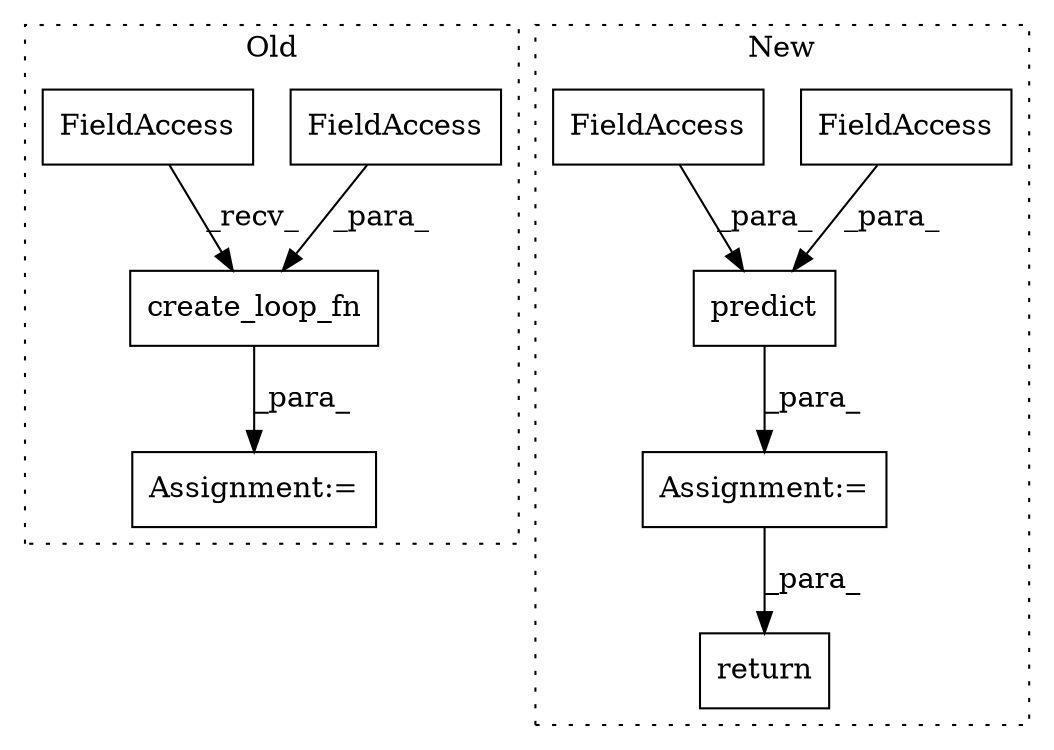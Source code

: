 digraph G {
subgraph cluster0 {
1 [label="create_loop_fn" a="32" s="10286,10313" l="15,1" shape="box"];
3 [label="FieldAccess" a="22" s="10301" l="12" shape="box"];
4 [label="FieldAccess" a="22" s="10274" l="11" shape="box"];
8 [label="Assignment:=" a="7" s="10273" l="1" shape="box"];
label = "Old";
style="dotted";
}
subgraph cluster1 {
2 [label="return" a="41" s="10067" l="7" shape="box"];
5 [label="predict" a="32" s="10019,10060" l="8,1" shape="box"];
6 [label="FieldAccess" a="22" s="10040" l="12" shape="box"];
7 [label="FieldAccess" a="22" s="10027" l="12" shape="box"];
9 [label="Assignment:=" a="7" s="10012" l="1" shape="box"];
label = "New";
style="dotted";
}
1 -> 8 [label="_para_"];
3 -> 1 [label="_para_"];
4 -> 1 [label="_recv_"];
5 -> 9 [label="_para_"];
6 -> 5 [label="_para_"];
7 -> 5 [label="_para_"];
9 -> 2 [label="_para_"];
}